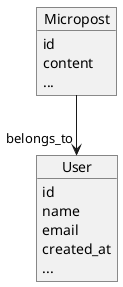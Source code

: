 @startuml

object User {
  id
  name
  email
  created_at
  ...
}

object Micropost {
  id
  content
  ...
}

Micropost --> "belongs_to" User

@enduml
